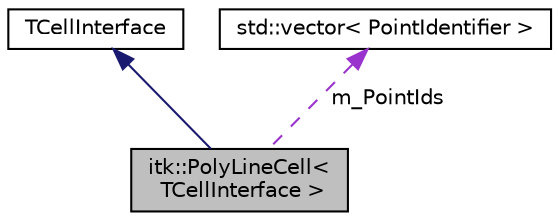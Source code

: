 digraph "itk::PolyLineCell&lt; TCellInterface &gt;"
{
 // LATEX_PDF_SIZE
  edge [fontname="Helvetica",fontsize="10",labelfontname="Helvetica",labelfontsize="10"];
  node [fontname="Helvetica",fontsize="10",shape=record];
  Node1 [label="itk::PolyLineCell\<\l TCellInterface \>",height=0.2,width=0.4,color="black", fillcolor="grey75", style="filled", fontcolor="black",tooltip="Represents a series of connected line segments for a Mesh."];
  Node2 -> Node1 [dir="back",color="midnightblue",fontsize="10",style="solid",fontname="Helvetica"];
  Node2 [label="TCellInterface",height=0.2,width=0.4,color="black", fillcolor="white", style="filled",tooltip=" "];
  Node3 -> Node1 [dir="back",color="darkorchid3",fontsize="10",style="dashed",label=" m_PointIds" ,fontname="Helvetica"];
  Node3 [label="std::vector\< PointIdentifier \>",height=0.2,width=0.4,color="black", fillcolor="white", style="filled",tooltip=" "];
}
